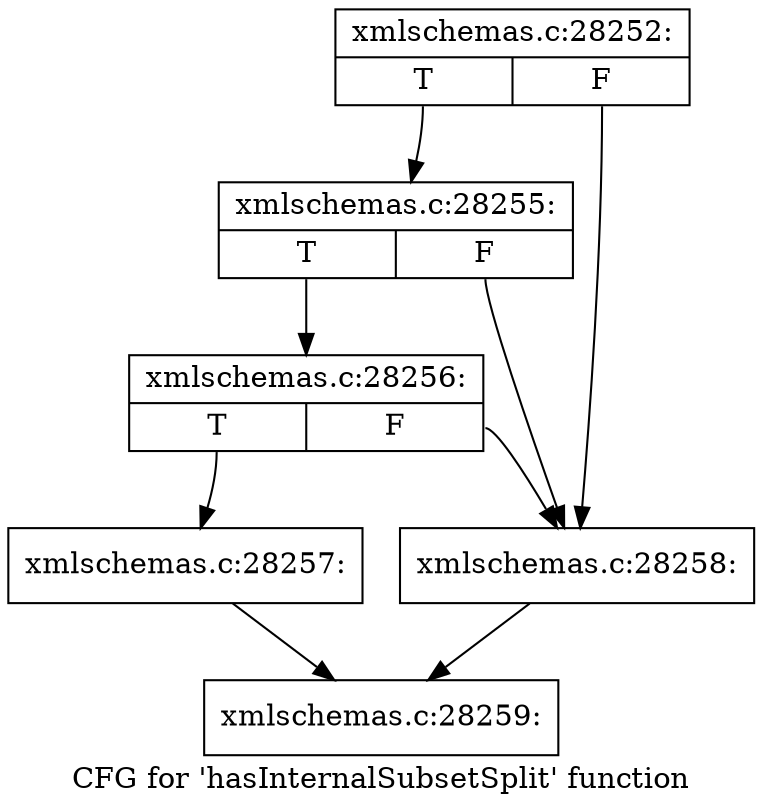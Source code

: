 digraph "CFG for 'hasInternalSubsetSplit' function" {
	label="CFG for 'hasInternalSubsetSplit' function";

	Node0x56ad210 [shape=record,label="{xmlschemas.c:28252:|{<s0>T|<s1>F}}"];
	Node0x56ad210:s0 -> Node0x56aee10;
	Node0x56ad210:s1 -> Node0x56ad6e0;
	Node0x56aee10 [shape=record,label="{xmlschemas.c:28255:|{<s0>T|<s1>F}}"];
	Node0x56aee10:s0 -> Node0x56ad730;
	Node0x56aee10:s1 -> Node0x56ad6e0;
	Node0x56ad730 [shape=record,label="{xmlschemas.c:28256:|{<s0>T|<s1>F}}"];
	Node0x56ad730:s0 -> Node0x56ad690;
	Node0x56ad730:s1 -> Node0x56ad6e0;
	Node0x56ad690 [shape=record,label="{xmlschemas.c:28257:}"];
	Node0x56ad690 -> Node0x56aee80;
	Node0x56ad6e0 [shape=record,label="{xmlschemas.c:28258:}"];
	Node0x56ad6e0 -> Node0x56aee80;
	Node0x56aee80 [shape=record,label="{xmlschemas.c:28259:}"];
}

